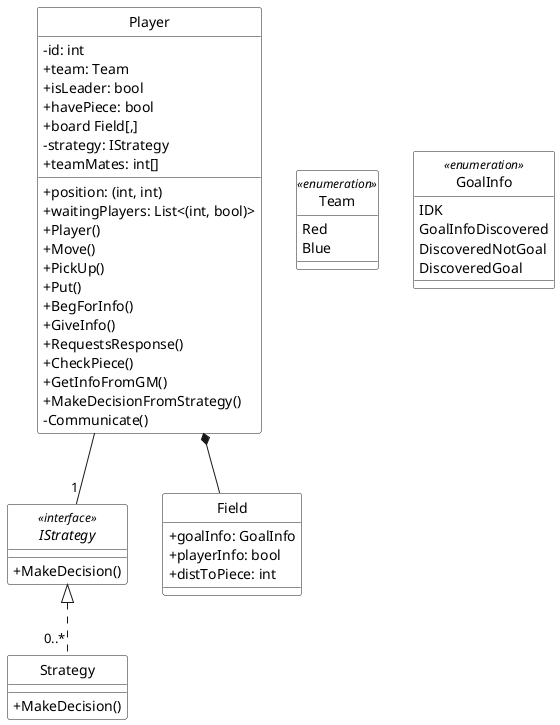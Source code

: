@startuml
skinparam shadowing false
skinparam monochrome true
skinparam classAttributeIconSize 0
hide circles

skinparam class {
BackgroundColor white
}

IStrategy <|.. "0..*" Strategy
Player *-- Field
Player -- "1" IStrategy

class Player {
- id: int
+ team: Team
+ isLeader: bool
+ havePiece: bool
+ board Field[,]
+ position: (int, int)
+ waitingPlayers: List<(int, bool)>
- strategy: IStrategy
+ teamMates: int[]

+ Player()
+ Move()
+ PickUp()
+ Put()
+ BegForInfo()
+ GiveInfo()
+ RequestsResponse()
+ CheckPiece()
+ GetInfoFromGM()
+ MakeDecisionFromStrategy()
- Communicate()
}

class Field{
+ goalInfo: GoalInfo
+ playerInfo: bool
+ distToPiece: int
}

interface IStrategy <<interface>> {
+ MakeDecision()
}

class Strategy {
+ MakeDecision()
}

enum Team <<enumeration>> {
Red
Blue
}

enum GoalInfo <<enumeration>> {
IDK
GoalInfoDiscovered
DiscoveredNotGoal
DiscoveredGoal
}
@enduml